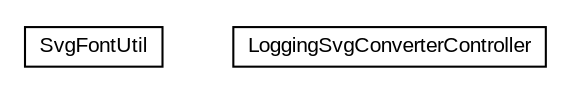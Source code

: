 #!/usr/local/bin/dot
#
# Class diagram 
# Generated by UMLGraph version R5_6-24-gf6e263 (http://www.umlgraph.org/)
#

digraph G {
	edge [fontname="arial",fontsize=10,labelfontname="arial",labelfontsize=10];
	node [fontname="arial",fontsize=10,shape=plaintext];
	nodesep=0.25;
	ranksep=0.5;
	// net.trajano.batik.internal.SvgFontUtil
	c8 [label=<<table title="net.trajano.batik.internal.SvgFontUtil" border="0" cellborder="1" cellspacing="0" cellpadding="2" port="p" href="./SvgFontUtil.html">
		<tr><td><table border="0" cellspacing="0" cellpadding="1">
<tr><td align="center" balign="center"> SvgFontUtil </td></tr>
		</table></td></tr>
		</table>>, URL="./SvgFontUtil.html", fontname="arial", fontcolor="black", fontsize=10.0];
	// net.trajano.batik.internal.LoggingSvgConverterController
	c9 [label=<<table title="net.trajano.batik.internal.LoggingSvgConverterController" border="0" cellborder="1" cellspacing="0" cellpadding="2" port="p" href="./LoggingSvgConverterController.html">
		<tr><td><table border="0" cellspacing="0" cellpadding="1">
<tr><td align="center" balign="center"> LoggingSvgConverterController </td></tr>
		</table></td></tr>
		</table>>, URL="./LoggingSvgConverterController.html", fontname="arial", fontcolor="black", fontsize=10.0];
}


